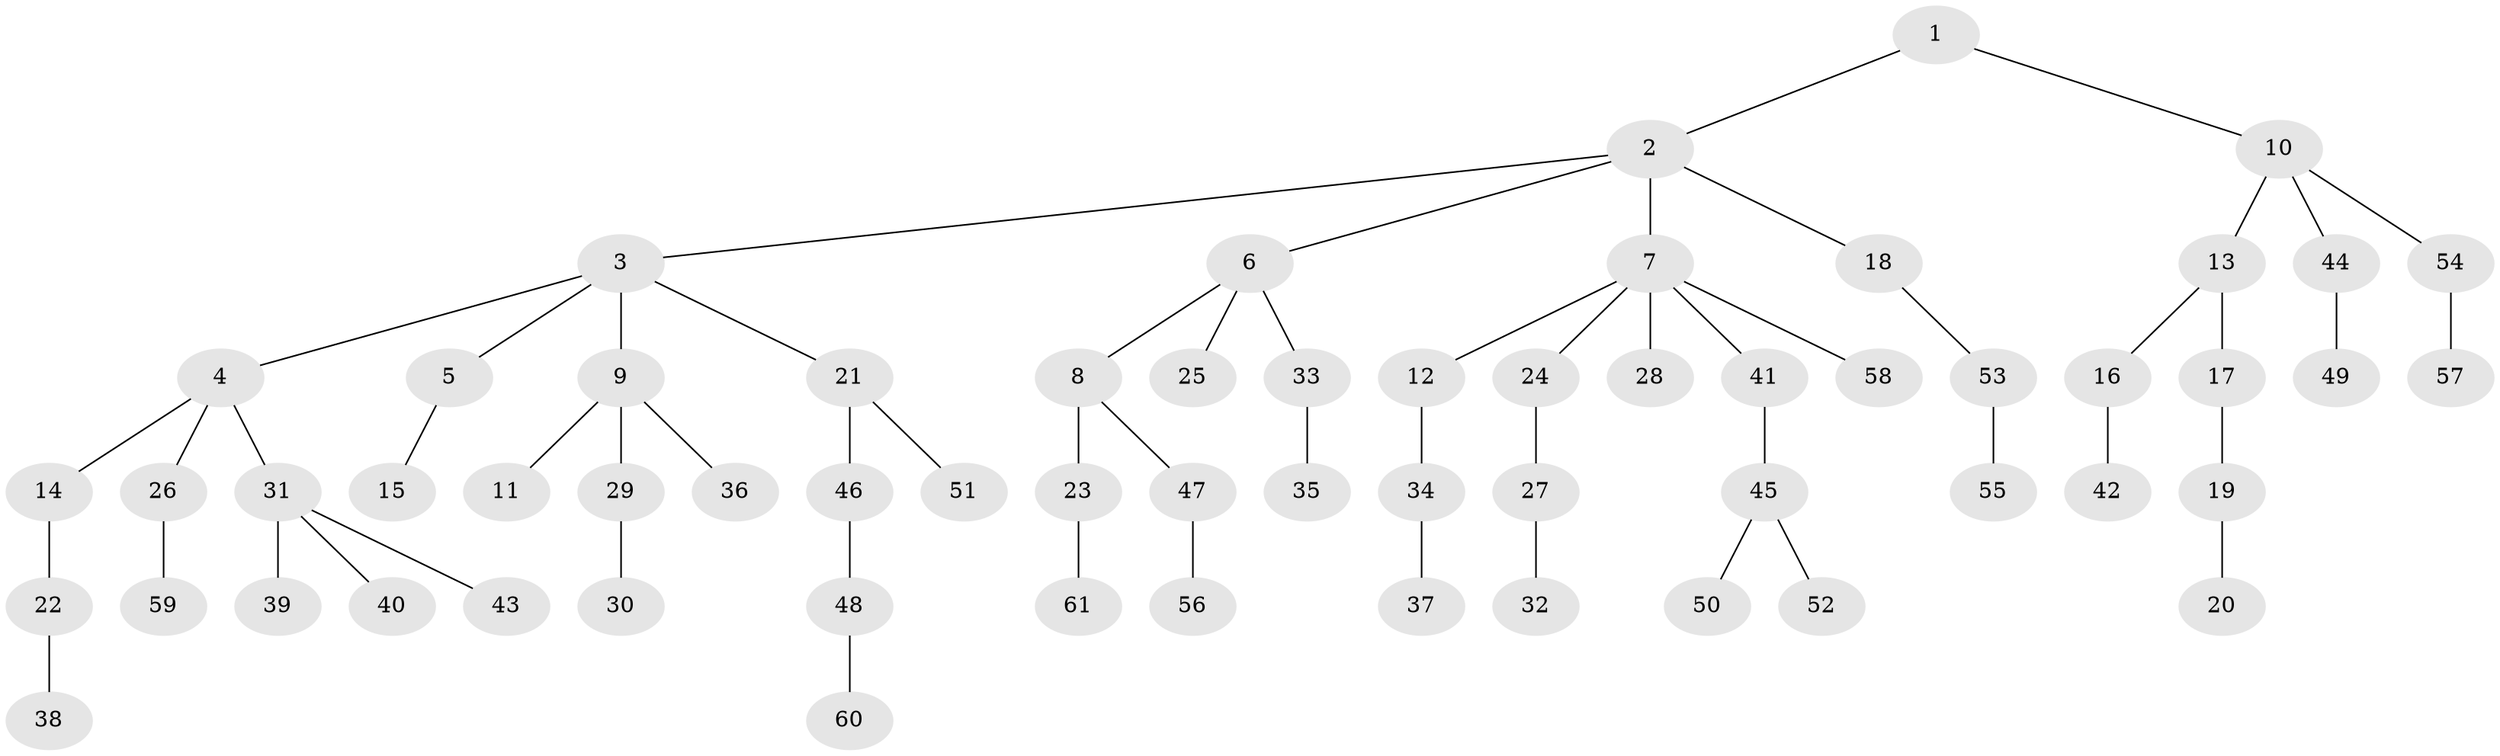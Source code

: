 // coarse degree distribution, {2: 0.2619047619047619, 7: 0.047619047619047616, 6: 0.023809523809523808, 1: 0.5714285714285714, 5: 0.047619047619047616, 3: 0.047619047619047616}
// Generated by graph-tools (version 1.1) at 2025/52/02/27/25 19:52:10]
// undirected, 61 vertices, 60 edges
graph export_dot {
graph [start="1"]
  node [color=gray90,style=filled];
  1;
  2;
  3;
  4;
  5;
  6;
  7;
  8;
  9;
  10;
  11;
  12;
  13;
  14;
  15;
  16;
  17;
  18;
  19;
  20;
  21;
  22;
  23;
  24;
  25;
  26;
  27;
  28;
  29;
  30;
  31;
  32;
  33;
  34;
  35;
  36;
  37;
  38;
  39;
  40;
  41;
  42;
  43;
  44;
  45;
  46;
  47;
  48;
  49;
  50;
  51;
  52;
  53;
  54;
  55;
  56;
  57;
  58;
  59;
  60;
  61;
  1 -- 2;
  1 -- 10;
  2 -- 3;
  2 -- 6;
  2 -- 7;
  2 -- 18;
  3 -- 4;
  3 -- 5;
  3 -- 9;
  3 -- 21;
  4 -- 14;
  4 -- 26;
  4 -- 31;
  5 -- 15;
  6 -- 8;
  6 -- 25;
  6 -- 33;
  7 -- 12;
  7 -- 24;
  7 -- 28;
  7 -- 41;
  7 -- 58;
  8 -- 23;
  8 -- 47;
  9 -- 11;
  9 -- 29;
  9 -- 36;
  10 -- 13;
  10 -- 44;
  10 -- 54;
  12 -- 34;
  13 -- 16;
  13 -- 17;
  14 -- 22;
  16 -- 42;
  17 -- 19;
  18 -- 53;
  19 -- 20;
  21 -- 46;
  21 -- 51;
  22 -- 38;
  23 -- 61;
  24 -- 27;
  26 -- 59;
  27 -- 32;
  29 -- 30;
  31 -- 39;
  31 -- 40;
  31 -- 43;
  33 -- 35;
  34 -- 37;
  41 -- 45;
  44 -- 49;
  45 -- 50;
  45 -- 52;
  46 -- 48;
  47 -- 56;
  48 -- 60;
  53 -- 55;
  54 -- 57;
}
